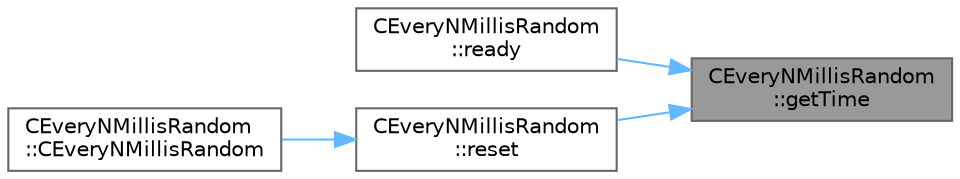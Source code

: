 digraph "CEveryNMillisRandom::getTime"
{
 // INTERACTIVE_SVG=YES
 // LATEX_PDF_SIZE
  bgcolor="transparent";
  edge [fontname=Helvetica,fontsize=10,labelfontname=Helvetica,labelfontsize=10];
  node [fontname=Helvetica,fontsize=10,shape=box,height=0.2,width=0.4];
  rankdir="RL";
  Node1 [id="Node000001",label="CEveryNMillisRandom\l::getTime",height=0.2,width=0.4,color="gray40", fillcolor="grey60", style="filled", fontcolor="black",tooltip=" "];
  Node1 -> Node2 [id="edge1_Node000001_Node000002",dir="back",color="steelblue1",style="solid",tooltip=" "];
  Node2 [id="Node000002",label="CEveryNMillisRandom\l::ready",height=0.2,width=0.4,color="grey40", fillcolor="white", style="filled",URL="$d3/df3/class_c_every_n_millis_random_aa0783f52ff89ba25e9dc6de82261f1d4.html#aa0783f52ff89ba25e9dc6de82261f1d4",tooltip=" "];
  Node1 -> Node3 [id="edge2_Node000001_Node000003",dir="back",color="steelblue1",style="solid",tooltip=" "];
  Node3 [id="Node000003",label="CEveryNMillisRandom\l::reset",height=0.2,width=0.4,color="grey40", fillcolor="white", style="filled",URL="$d3/df3/class_c_every_n_millis_random_aed808d63c84436374ada8fa020d9a459.html#aed808d63c84436374ada8fa020d9a459",tooltip=" "];
  Node3 -> Node4 [id="edge3_Node000003_Node000004",dir="back",color="steelblue1",style="solid",tooltip=" "];
  Node4 [id="Node000004",label="CEveryNMillisRandom\l::CEveryNMillisRandom",height=0.2,width=0.4,color="grey40", fillcolor="white", style="filled",URL="$d3/df3/class_c_every_n_millis_random_a7ce7a18a081a60821fe8085d651a988a.html#a7ce7a18a081a60821fe8085d651a988a",tooltip=" "];
}
